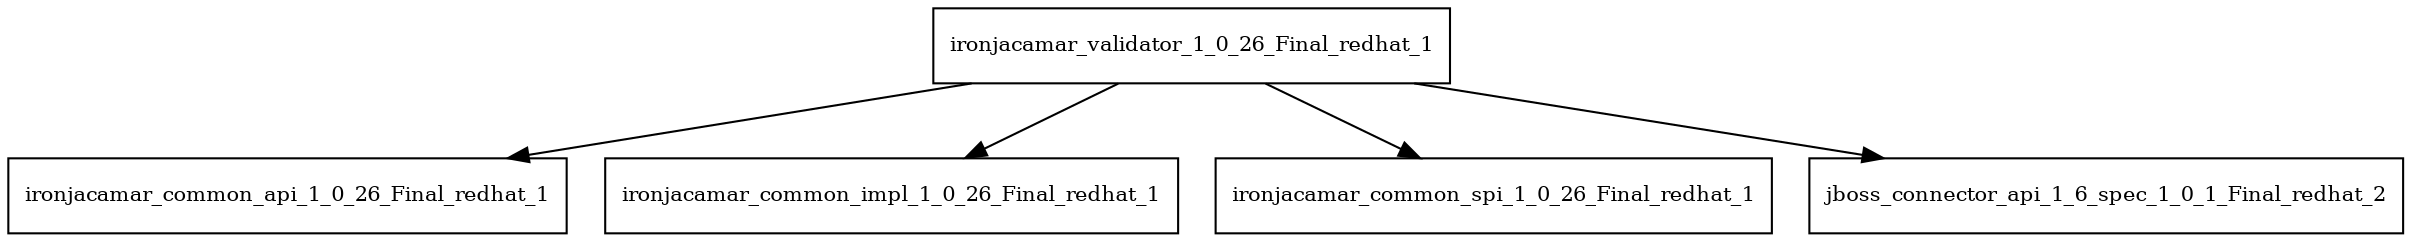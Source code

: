 digraph ironjacamar_validator_1_0_26_Final_redhat_1_dependencies {
  node [shape = box, fontsize=10.0];
  ironjacamar_validator_1_0_26_Final_redhat_1 -> ironjacamar_common_api_1_0_26_Final_redhat_1;
  ironjacamar_validator_1_0_26_Final_redhat_1 -> ironjacamar_common_impl_1_0_26_Final_redhat_1;
  ironjacamar_validator_1_0_26_Final_redhat_1 -> ironjacamar_common_spi_1_0_26_Final_redhat_1;
  ironjacamar_validator_1_0_26_Final_redhat_1 -> jboss_connector_api_1_6_spec_1_0_1_Final_redhat_2;
}
